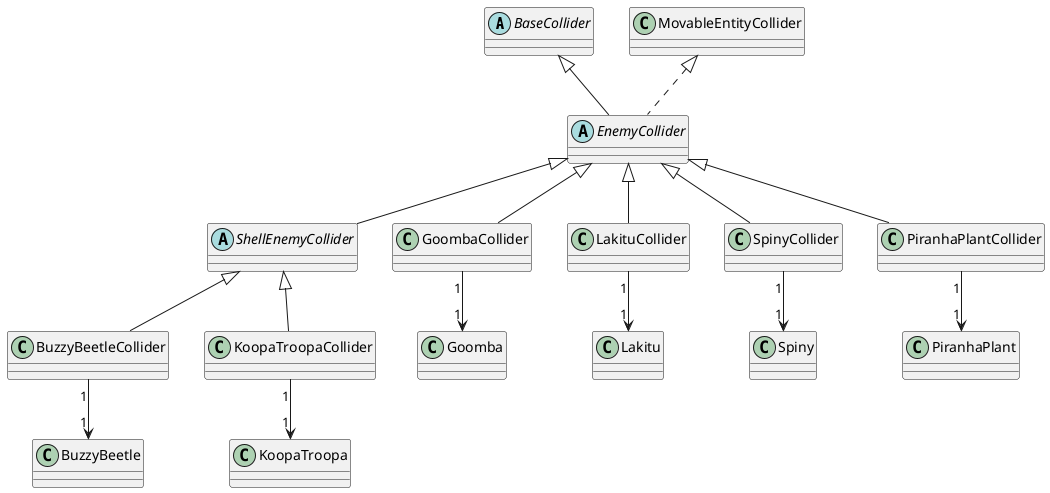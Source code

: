@startuml
abstract BaseCollider
abstract EnemyCollider
abstract ShellEnemyCollider

EnemyCollider .u.|> MovableEntityCollider
EnemyCollider -u-|> BaseCollider

BuzzyBeetleCollider -u-|> ShellEnemyCollider
BuzzyBeetleCollider "1" --> "1" BuzzyBeetle

GoombaCollider -u-|> EnemyCollider
GoombaCollider "1" --> "1" Goomba

KoopaTroopaCollider -u-|> ShellEnemyCollider
KoopaTroopaCollider "1" --> "1" KoopaTroopa

LakituCollider -u-|> EnemyCollider
LakituCollider "1" --> "1" Lakitu

SpinyCollider -u-|> EnemyCollider
SpinyCollider "1" --> "1" Spiny

PiranhaPlantCollider -u-|> EnemyCollider
PiranhaPlantCollider "1" --> "1" PiranhaPlant

ShellEnemyCollider -u-|> EnemyCollider
@enduml
